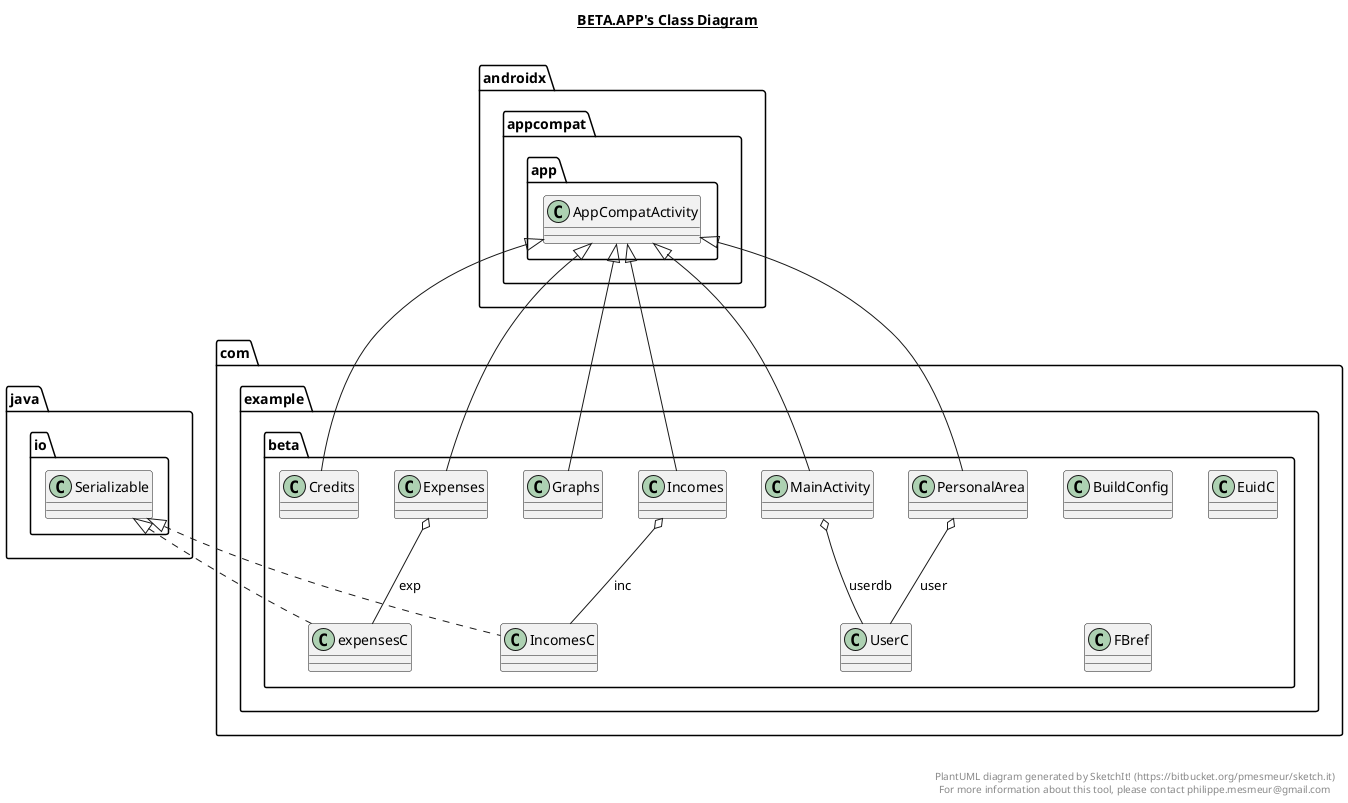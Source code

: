 @startuml

title __BETA.APP's Class Diagram__\n

  namespace com.example.beta {
    class com.example.beta.BuildConfig {
    }
  }
  

  namespace com.example.beta {
    class com.example.beta.Credits {
    }
  }
  

  namespace com.example.beta {
    class com.example.beta.EuidC {
    }
  }
  

  namespace com.example.beta {
    class com.example.beta.Expenses {
    }
  }
  

  namespace com.example.beta {
    class com.example.beta.FBref {
    }
  }
  

  namespace com.example.beta {
    class com.example.beta.Graphs {
    }
  }
  

  namespace com.example.beta {
    class com.example.beta.Incomes {
    }
  }
  

  namespace com.example.beta {
    class com.example.beta.IncomesC {
    }
  }
  

  namespace com.example.beta {
    class com.example.beta.MainActivity {
    }
  }
  

  namespace com.example.beta {
    class com.example.beta.PersonalArea {
    }
  }
  

  namespace com.example.beta {
    class com.example.beta.UserC {
    }
  }
  

  namespace com.example.beta {
    class com.example.beta.expensesC {
    }
  }
  

  com.example.beta.Credits -up-|> androidx.appcompat.app.AppCompatActivity
  com.example.beta.Expenses -up-|> androidx.appcompat.app.AppCompatActivity
  com.example.beta.Expenses o-- com.example.beta.expensesC : exp
  com.example.beta.Graphs -up-|> androidx.appcompat.app.AppCompatActivity
  com.example.beta.Incomes -up-|> androidx.appcompat.app.AppCompatActivity
  com.example.beta.Incomes o-- com.example.beta.IncomesC : inc
  com.example.beta.IncomesC .up.|> java.io.Serializable
  com.example.beta.MainActivity -up-|> androidx.appcompat.app.AppCompatActivity
  com.example.beta.MainActivity o-- com.example.beta.UserC : userdb
  com.example.beta.PersonalArea -up-|> androidx.appcompat.app.AppCompatActivity
  com.example.beta.PersonalArea o-- com.example.beta.UserC : user
  com.example.beta.expensesC .up.|> java.io.Serializable


right footer


PlantUML diagram generated by SketchIt! (https://bitbucket.org/pmesmeur/sketch.it)
For more information about this tool, please contact philippe.mesmeur@gmail.com
endfooter

@enduml
